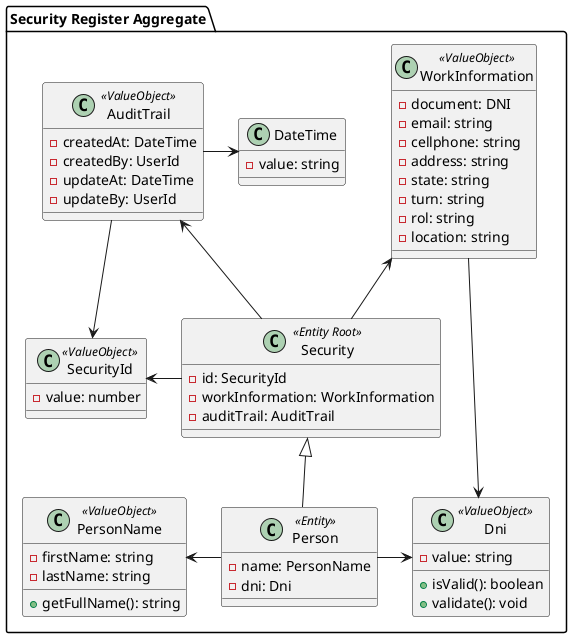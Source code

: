 @startuml
package "Security Register Aggregate" {
    class Security <<Entity Root>> {
        -id: SecurityId
        -workInformation: WorkInformation
        -auditTrail: AuditTrail
    }
    class SecurityId <<ValueObject>> {
        -value: number
    }
    
    class Person <<Entity>> extends Security {
            -name: PersonName
            -dni: Dni
    }
    class Dni <<ValueObject>> {
            -value: string
            +isValid(): boolean
            +validate(): void
    }
    class PersonName <<ValueObject>> {
            -firstName: string
            -lastName: string
            +getFullName(): string
    }
    class AuditTrail <<ValueObject>> {
        -createdAt: DateTime
        -createdBy: UserId
        -updateAt: DateTime
        -updateBy: UserId
    }
    class WorkInformation <<ValueObject>> {
        -document: DNI
        -email: string
        -cellphone: string
        -address: string
        -state: string
        -turn: string
        -rol: string
        -location: string
    }
    class DateTime {
        -value: string
    }
}
Security -> SecurityId
Security -up-> AuditTrail
Security -up-> WorkInformation
Person -left-> PersonName
Person -right-> Dni
WorkInformation -right-> Dni
AuditTrail -right-> DateTime
AuditTrail -right-> SecurityId
@enduml